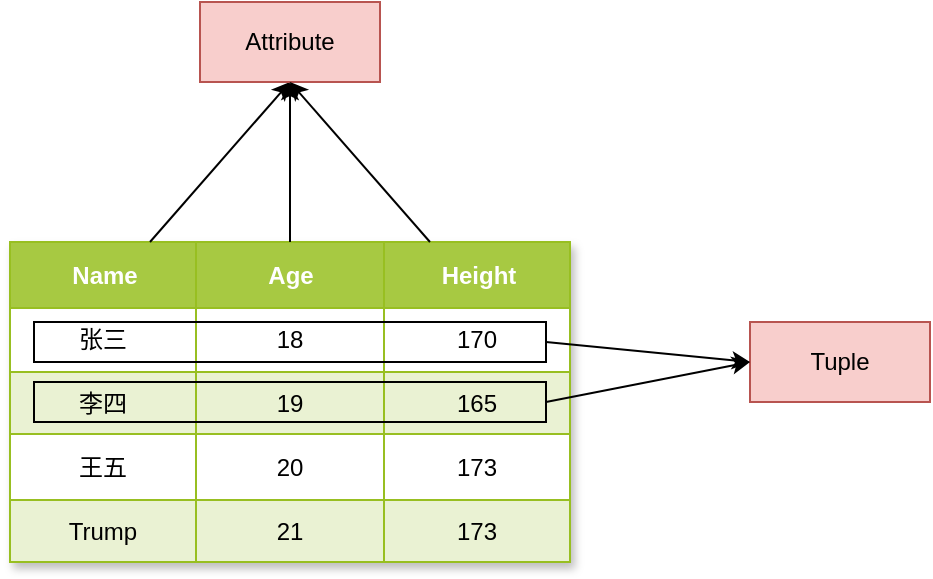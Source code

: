 <mxfile version="21.3.8" type="github" pages="2">
  <diagram name="1-定义Attribute&amp;Tuple" id="jgY8s5olxvLONksZ0MlG">
    <mxGraphModel dx="794" dy="527" grid="1" gridSize="10" guides="1" tooltips="1" connect="1" arrows="1" fold="1" page="1" pageScale="1" pageWidth="827" pageHeight="1169" math="0" shadow="0">
      <root>
        <mxCell id="0" />
        <mxCell id="1" parent="0" />
        <mxCell id="Ki7URjPbcWeHqnx6uOKX-1" value="Assets" style="childLayout=tableLayout;recursiveResize=0;strokeColor=#98bf21;fillColor=#A7C942;shadow=1;" vertex="1" parent="1">
          <mxGeometry x="270" y="200" width="280" height="160" as="geometry" />
        </mxCell>
        <mxCell id="Ki7URjPbcWeHqnx6uOKX-2" style="shape=tableRow;horizontal=0;startSize=0;swimlaneHead=0;swimlaneBody=0;top=0;left=0;bottom=0;right=0;dropTarget=0;collapsible=0;recursiveResize=0;expand=0;fontStyle=0;strokeColor=inherit;fillColor=#ffffff;" vertex="1" parent="Ki7URjPbcWeHqnx6uOKX-1">
          <mxGeometry width="280" height="33" as="geometry" />
        </mxCell>
        <mxCell id="Ki7URjPbcWeHqnx6uOKX-3" value="&lt;p&gt;Name&lt;/p&gt;" style="connectable=0;recursiveResize=0;strokeColor=inherit;fillColor=#A7C942;align=center;fontStyle=1;fontColor=#FFFFFF;html=1;" vertex="1" parent="Ki7URjPbcWeHqnx6uOKX-2">
          <mxGeometry width="93" height="33" as="geometry">
            <mxRectangle width="93" height="33" as="alternateBounds" />
          </mxGeometry>
        </mxCell>
        <mxCell id="Ki7URjPbcWeHqnx6uOKX-4" value="Age" style="connectable=0;recursiveResize=0;strokeColor=inherit;fillColor=#A7C942;align=center;fontStyle=1;fontColor=#FFFFFF;html=1;" vertex="1" parent="Ki7URjPbcWeHqnx6uOKX-2">
          <mxGeometry x="93" width="94" height="33" as="geometry">
            <mxRectangle width="94" height="33" as="alternateBounds" />
          </mxGeometry>
        </mxCell>
        <mxCell id="Ki7URjPbcWeHqnx6uOKX-5" value="Height" style="connectable=0;recursiveResize=0;strokeColor=inherit;fillColor=#A7C942;align=center;fontStyle=1;fontColor=#FFFFFF;html=1;" vertex="1" parent="Ki7URjPbcWeHqnx6uOKX-2">
          <mxGeometry x="187" width="93" height="33" as="geometry">
            <mxRectangle width="93" height="33" as="alternateBounds" />
          </mxGeometry>
        </mxCell>
        <mxCell id="Ki7URjPbcWeHqnx6uOKX-6" value="" style="shape=tableRow;horizontal=0;startSize=0;swimlaneHead=0;swimlaneBody=0;top=0;left=0;bottom=0;right=0;dropTarget=0;collapsible=0;recursiveResize=0;expand=0;fontStyle=0;strokeColor=inherit;fillColor=#ffffff;" vertex="1" parent="Ki7URjPbcWeHqnx6uOKX-1">
          <mxGeometry y="33" width="280" height="32" as="geometry" />
        </mxCell>
        <mxCell id="Ki7URjPbcWeHqnx6uOKX-7" value="张三&lt;br&gt;" style="connectable=0;recursiveResize=0;strokeColor=inherit;fillColor=inherit;align=center;whiteSpace=wrap;html=1;shadow=0;glass=0;rounded=0;labelBorderColor=none;" vertex="1" parent="Ki7URjPbcWeHqnx6uOKX-6">
          <mxGeometry width="93" height="32" as="geometry">
            <mxRectangle width="93" height="32" as="alternateBounds" />
          </mxGeometry>
        </mxCell>
        <mxCell id="Ki7URjPbcWeHqnx6uOKX-8" value="18" style="connectable=0;recursiveResize=0;strokeColor=inherit;fillColor=inherit;align=center;whiteSpace=wrap;html=1;shadow=0;glass=0;rounded=0;labelBorderColor=none;" vertex="1" parent="Ki7URjPbcWeHqnx6uOKX-6">
          <mxGeometry x="93" width="94" height="32" as="geometry">
            <mxRectangle width="94" height="32" as="alternateBounds" />
          </mxGeometry>
        </mxCell>
        <mxCell id="Ki7URjPbcWeHqnx6uOKX-9" value="170" style="connectable=0;recursiveResize=0;strokeColor=inherit;fillColor=inherit;align=center;whiteSpace=wrap;html=1;shadow=0;glass=0;rounded=0;labelBorderColor=none;" vertex="1" parent="Ki7URjPbcWeHqnx6uOKX-6">
          <mxGeometry x="187" width="93" height="32" as="geometry">
            <mxRectangle width="93" height="32" as="alternateBounds" />
          </mxGeometry>
        </mxCell>
        <mxCell id="Ki7URjPbcWeHqnx6uOKX-10" value="" style="shape=tableRow;horizontal=0;startSize=0;swimlaneHead=0;swimlaneBody=0;top=0;left=0;bottom=0;right=0;dropTarget=0;collapsible=0;recursiveResize=0;expand=0;fontStyle=1;strokeColor=inherit;fillColor=#EAF2D3;" vertex="1" parent="Ki7URjPbcWeHqnx6uOKX-1">
          <mxGeometry y="65" width="280" height="31" as="geometry" />
        </mxCell>
        <mxCell id="Ki7URjPbcWeHqnx6uOKX-11" value="李四" style="connectable=0;recursiveResize=0;strokeColor=inherit;fillColor=inherit;whiteSpace=wrap;html=1;" vertex="1" parent="Ki7URjPbcWeHqnx6uOKX-10">
          <mxGeometry width="93" height="31" as="geometry">
            <mxRectangle width="93" height="31" as="alternateBounds" />
          </mxGeometry>
        </mxCell>
        <mxCell id="Ki7URjPbcWeHqnx6uOKX-12" value="19" style="connectable=0;recursiveResize=0;strokeColor=inherit;fillColor=inherit;whiteSpace=wrap;html=1;" vertex="1" parent="Ki7URjPbcWeHqnx6uOKX-10">
          <mxGeometry x="93" width="94" height="31" as="geometry">
            <mxRectangle width="94" height="31" as="alternateBounds" />
          </mxGeometry>
        </mxCell>
        <mxCell id="Ki7URjPbcWeHqnx6uOKX-13" value="165" style="connectable=0;recursiveResize=0;strokeColor=inherit;fillColor=inherit;whiteSpace=wrap;html=1;" vertex="1" parent="Ki7URjPbcWeHqnx6uOKX-10">
          <mxGeometry x="187" width="93" height="31" as="geometry">
            <mxRectangle width="93" height="31" as="alternateBounds" />
          </mxGeometry>
        </mxCell>
        <mxCell id="Ki7URjPbcWeHqnx6uOKX-14" value="" style="shape=tableRow;horizontal=0;startSize=0;swimlaneHead=0;swimlaneBody=0;top=0;left=0;bottom=0;right=0;dropTarget=0;collapsible=0;recursiveResize=0;expand=0;fontStyle=0;strokeColor=inherit;fillColor=#ffffff;" vertex="1" parent="Ki7URjPbcWeHqnx6uOKX-1">
          <mxGeometry y="96" width="280" height="33" as="geometry" />
        </mxCell>
        <mxCell id="Ki7URjPbcWeHqnx6uOKX-15" value="王五" style="connectable=0;recursiveResize=0;strokeColor=inherit;fillColor=inherit;fontStyle=0;align=center;whiteSpace=wrap;html=1;" vertex="1" parent="Ki7URjPbcWeHqnx6uOKX-14">
          <mxGeometry width="93" height="33" as="geometry">
            <mxRectangle width="93" height="33" as="alternateBounds" />
          </mxGeometry>
        </mxCell>
        <mxCell id="Ki7URjPbcWeHqnx6uOKX-16" value="20" style="connectable=0;recursiveResize=0;strokeColor=inherit;fillColor=inherit;fontStyle=0;align=center;whiteSpace=wrap;html=1;" vertex="1" parent="Ki7URjPbcWeHqnx6uOKX-14">
          <mxGeometry x="93" width="94" height="33" as="geometry">
            <mxRectangle width="94" height="33" as="alternateBounds" />
          </mxGeometry>
        </mxCell>
        <mxCell id="Ki7URjPbcWeHqnx6uOKX-17" value="173" style="connectable=0;recursiveResize=0;strokeColor=inherit;fillColor=inherit;fontStyle=0;align=center;whiteSpace=wrap;html=1;" vertex="1" parent="Ki7URjPbcWeHqnx6uOKX-14">
          <mxGeometry x="187" width="93" height="33" as="geometry">
            <mxRectangle width="93" height="33" as="alternateBounds" />
          </mxGeometry>
        </mxCell>
        <mxCell id="Ki7URjPbcWeHqnx6uOKX-18" value="" style="shape=tableRow;horizontal=0;startSize=0;swimlaneHead=0;swimlaneBody=0;top=0;left=0;bottom=0;right=0;dropTarget=0;collapsible=0;recursiveResize=0;expand=0;fontStyle=1;strokeColor=inherit;fillColor=#EAF2D3;" vertex="1" parent="Ki7URjPbcWeHqnx6uOKX-1">
          <mxGeometry y="129" width="280" height="31" as="geometry" />
        </mxCell>
        <mxCell id="Ki7URjPbcWeHqnx6uOKX-19" value="Trump" style="connectable=0;recursiveResize=0;strokeColor=inherit;fillColor=inherit;whiteSpace=wrap;html=1;" vertex="1" parent="Ki7URjPbcWeHqnx6uOKX-18">
          <mxGeometry width="93" height="31" as="geometry">
            <mxRectangle width="93" height="31" as="alternateBounds" />
          </mxGeometry>
        </mxCell>
        <mxCell id="Ki7URjPbcWeHqnx6uOKX-20" value="21" style="connectable=0;recursiveResize=0;strokeColor=inherit;fillColor=inherit;whiteSpace=wrap;html=1;" vertex="1" parent="Ki7URjPbcWeHqnx6uOKX-18">
          <mxGeometry x="93" width="94" height="31" as="geometry">
            <mxRectangle width="94" height="31" as="alternateBounds" />
          </mxGeometry>
        </mxCell>
        <mxCell id="Ki7URjPbcWeHqnx6uOKX-21" value="173" style="connectable=0;recursiveResize=0;strokeColor=inherit;fillColor=inherit;whiteSpace=wrap;html=1;" vertex="1" parent="Ki7URjPbcWeHqnx6uOKX-18">
          <mxGeometry x="187" width="93" height="31" as="geometry">
            <mxRectangle width="93" height="31" as="alternateBounds" />
          </mxGeometry>
        </mxCell>
        <mxCell id="Ki7URjPbcWeHqnx6uOKX-23" value="" style="endArrow=classic;html=1;rounded=0;exitX=0.25;exitY=0;exitDx=0;exitDy=0;entryX=0.5;entryY=1;entryDx=0;entryDy=0;" edge="1" parent="1" source="Ki7URjPbcWeHqnx6uOKX-2" target="Ki7URjPbcWeHqnx6uOKX-24">
          <mxGeometry width="50" height="50" relative="1" as="geometry">
            <mxPoint x="380" y="290" as="sourcePoint" />
            <mxPoint x="400" y="120" as="targetPoint" />
          </mxGeometry>
        </mxCell>
        <mxCell id="Ki7URjPbcWeHqnx6uOKX-24" value="Attribute" style="rounded=0;whiteSpace=wrap;html=1;fillColor=#f8cecc;strokeColor=#b85450;" vertex="1" parent="1">
          <mxGeometry x="365" y="80" width="90" height="40" as="geometry" />
        </mxCell>
        <mxCell id="Ki7URjPbcWeHqnx6uOKX-25" style="edgeStyle=orthogonalEdgeStyle;rounded=0;orthogonalLoop=1;jettySize=auto;html=1;exitX=0.5;exitY=0;exitDx=0;exitDy=0;entryX=0.5;entryY=1;entryDx=0;entryDy=0;" edge="1" parent="1" source="Ki7URjPbcWeHqnx6uOKX-2" target="Ki7URjPbcWeHqnx6uOKX-24">
          <mxGeometry relative="1" as="geometry" />
        </mxCell>
        <mxCell id="Ki7URjPbcWeHqnx6uOKX-27" value="" style="endArrow=classic;html=1;rounded=0;exitX=0.75;exitY=0;exitDx=0;exitDy=0;entryX=0.5;entryY=1;entryDx=0;entryDy=0;" edge="1" parent="1" source="Ki7URjPbcWeHqnx6uOKX-2" target="Ki7URjPbcWeHqnx6uOKX-24">
          <mxGeometry width="50" height="50" relative="1" as="geometry">
            <mxPoint x="350" y="210" as="sourcePoint" />
            <mxPoint x="420" y="110" as="targetPoint" />
          </mxGeometry>
        </mxCell>
        <mxCell id="Ki7URjPbcWeHqnx6uOKX-31" value="Tuple" style="rounded=0;whiteSpace=wrap;html=1;fillColor=#f8cecc;strokeColor=#b85450;" vertex="1" parent="1">
          <mxGeometry x="640" y="240" width="90" height="40" as="geometry" />
        </mxCell>
        <mxCell id="Ki7URjPbcWeHqnx6uOKX-32" value="" style="endArrow=classic;html=1;rounded=0;exitX=1;exitY=0.5;exitDx=0;exitDy=0;entryX=0;entryY=0.5;entryDx=0;entryDy=0;" edge="1" parent="1" source="Ki7URjPbcWeHqnx6uOKX-33" target="Ki7URjPbcWeHqnx6uOKX-31">
          <mxGeometry width="50" height="50" relative="1" as="geometry">
            <mxPoint x="380" y="290" as="sourcePoint" />
            <mxPoint x="430" y="240" as="targetPoint" />
          </mxGeometry>
        </mxCell>
        <mxCell id="Ki7URjPbcWeHqnx6uOKX-33" value="" style="rounded=0;html=1;labelBackgroundColor=none;textOpacity=0;fontColor=none;noLabel=1;fillColor=none;" vertex="1" parent="1">
          <mxGeometry x="282" y="240" width="256" height="20" as="geometry" />
        </mxCell>
        <mxCell id="Ki7URjPbcWeHqnx6uOKX-36" value="" style="rounded=0;html=1;labelBackgroundColor=none;textOpacity=0;fontColor=none;noLabel=1;fillColor=none;" vertex="1" parent="1">
          <mxGeometry x="282" y="270" width="256" height="20" as="geometry" />
        </mxCell>
        <mxCell id="Ki7URjPbcWeHqnx6uOKX-38" value="" style="endArrow=classic;html=1;rounded=0;exitX=1;exitY=0.5;exitDx=0;exitDy=0;entryX=0;entryY=0.5;entryDx=0;entryDy=0;" edge="1" parent="1" source="Ki7URjPbcWeHqnx6uOKX-36" target="Ki7URjPbcWeHqnx6uOKX-31">
          <mxGeometry width="50" height="50" relative="1" as="geometry">
            <mxPoint x="548" y="260" as="sourcePoint" />
            <mxPoint x="670" y="300" as="targetPoint" />
          </mxGeometry>
        </mxCell>
      </root>
    </mxGraphModel>
  </diagram>
  <diagram id="Mp4Tw2Tvwu0XvsTg8l-N" name="1-关系-键们">
    <mxGraphModel dx="794" dy="527" grid="1" gridSize="10" guides="1" tooltips="1" connect="1" arrows="1" fold="1" page="1" pageScale="1" pageWidth="827" pageHeight="1169" math="0" shadow="0">
      <root>
        <mxCell id="0" />
        <mxCell id="1" parent="0" />
        <mxCell id="JCNZxlJOjvZb-kWBRo13-5" style="edgeStyle=orthogonalEdgeStyle;rounded=0;orthogonalLoop=1;jettySize=auto;html=1;exitX=1;exitY=0.5;exitDx=0;exitDy=0;entryX=0;entryY=0.5;entryDx=0;entryDy=0;" edge="1" parent="1" source="JCNZxlJOjvZb-kWBRo13-1" target="JCNZxlJOjvZb-kWBRo13-2">
          <mxGeometry relative="1" as="geometry" />
        </mxCell>
        <mxCell id="JCNZxlJOjvZb-kWBRo13-1" value="&lt;font style=&quot;font-size: 19px;&quot;&gt;超键&lt;/font&gt;" style="rounded=0;whiteSpace=wrap;html=1;fillColor=#ffe6cc;strokeColor=#d79b00;" vertex="1" parent="1">
          <mxGeometry x="140" y="140" width="100" height="50" as="geometry" />
        </mxCell>
        <mxCell id="JCNZxlJOjvZb-kWBRo13-2" value="&lt;span style=&quot;font-size: 19px;&quot;&gt;键&lt;/span&gt;" style="rounded=0;whiteSpace=wrap;html=1;fillColor=#d5e8d4;strokeColor=#82b366;" vertex="1" parent="1">
          <mxGeometry x="360" y="140" width="100" height="50" as="geometry" />
        </mxCell>
        <mxCell id="JCNZxlJOjvZb-kWBRo13-3" value="&lt;span style=&quot;font-size: 19px;&quot;&gt;主键&lt;/span&gt;" style="rounded=0;whiteSpace=wrap;html=1;fillColor=#ffe6cc;strokeColor=#d79b00;" vertex="1" parent="1">
          <mxGeometry x="490" y="70" width="100" height="50" as="geometry" />
        </mxCell>
        <mxCell id="JCNZxlJOjvZb-kWBRo13-11" style="edgeStyle=orthogonalEdgeStyle;rounded=0;orthogonalLoop=1;jettySize=auto;html=1;exitX=0.5;exitY=0;exitDx=0;exitDy=0;entryX=0.5;entryY=1;entryDx=0;entryDy=0;" edge="1" parent="1" source="JCNZxlJOjvZb-kWBRo13-4" target="JCNZxlJOjvZb-kWBRo13-3">
          <mxGeometry relative="1" as="geometry" />
        </mxCell>
        <mxCell id="JCNZxlJOjvZb-kWBRo13-12" value="主键是特殊的候选键" style="edgeLabel;html=1;align=center;verticalAlign=middle;resizable=0;points=[];" vertex="1" connectable="0" parent="JCNZxlJOjvZb-kWBRo13-11">
          <mxGeometry x="-0.263" relative="1" as="geometry">
            <mxPoint x="60" y="-5" as="offset" />
          </mxGeometry>
        </mxCell>
        <mxCell id="JCNZxlJOjvZb-kWBRo13-4" value="&lt;span style=&quot;font-size: 19px;&quot;&gt;候选键&lt;br&gt;&lt;/span&gt;" style="rounded=0;whiteSpace=wrap;html=1;fillColor=#ffe6cc;strokeColor=#d79b00;" vertex="1" parent="1">
          <mxGeometry x="490" y="200" width="100" height="50" as="geometry" />
        </mxCell>
        <mxCell id="JCNZxlJOjvZb-kWBRo13-6" value="" style="shape=curlyBracket;whiteSpace=wrap;html=1;rounded=1;labelPosition=left;verticalLabelPosition=middle;align=right;verticalAlign=middle;" vertex="1" parent="1">
          <mxGeometry x="460" y="90" width="30" height="145" as="geometry" />
        </mxCell>
      </root>
    </mxGraphModel>
  </diagram>
</mxfile>
